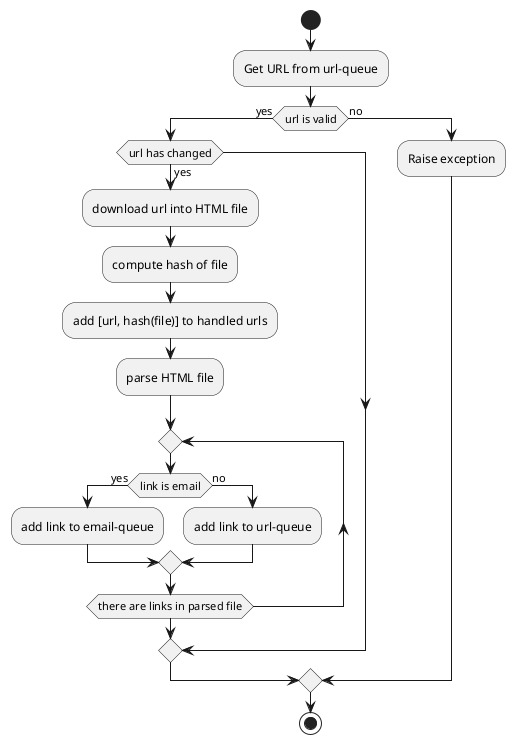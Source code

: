 @startuml
start

:Get URL from url-queue;
if (url is valid) then (yes)
if (url has changed) then (yes)
  :download url into HTML file;
  :compute hash of file;
  :add [url, hash(file)] to handled urls;
  :parse HTML file;
  repeat
    if (link is email) then (yes)
      :add link to email-queue;
    else (no)
      :add link to url-queue;
    endif
  repeat while (there are links in parsed file)
endif
else (no)
 :Raise exception;
endif
stop
@enduml
